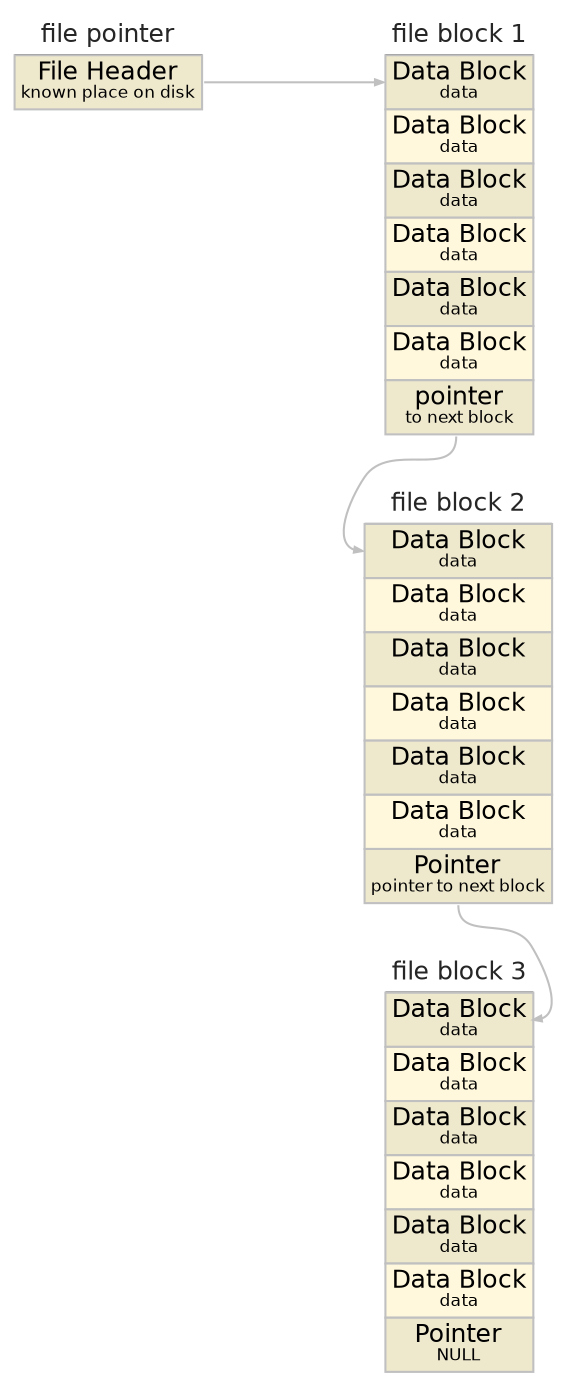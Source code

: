 digraph diag3 {
	graph [fontname=x rankdir=RL ranksep=1.0]
	node [fontname=Helvetica fontsize=10 height=0.2 margin="0.04 0.04" shape=none width=0.4]
	edge [arrowsize=0.4]
	box1:header -> box2:block1 [color=grey]
	box2:pointer -> box3:block1 [color=grey]
	box3:pointer -> box4:block1 [color=grey]
	subgraph left {
		box1 [label=<<table border="0.1" cellborder="1" cellspacing="0"><TR><TD sides="b"><font face="helvetica" color="grey15" point-size="12">file pointer</font></TD></TR><tr><td align="text" color="grey" bgcolor="cornsilk2" height="10" width="60" port="header"><font point-size="12">File Header</font><br></br><font point-size="8">known place on disk</font></td></tr></table>>]
		rank=sink
	}
	subgraph right {
		box2 [label=<<table border="0.1" cellborder="1" cellspacing="0"><TR><TD sides="b"><font face="helvetica" color="grey15" point-size="12">file block 1</font></TD></TR><tr><td align="text" color="grey" bgcolor="cornsilk2" height="10" width="60" port="block1"><font point-size="12">Data Block</font><br></br><font point-size="8">data</font></td></tr><tr><td align="text" color="grey" bgcolor="cornsilk" height="10" width="60" port="block2"><font point-size="12">Data Block</font><br></br><font point-size="8">data</font></td></tr><tr><td align="text" color="grey" bgcolor="cornsilk2" height="10" width="60" port="block3"><font point-size="12">Data Block</font><br></br><font point-size="8">data</font></td></tr><tr><td align="text" color="grey" bgcolor="cornsilk" height="10" width="60" port="block4"><font point-size="12">Data Block</font><br></br><font point-size="8">data</font></td></tr><tr><td align="text" color="grey" bgcolor="cornsilk2" height="10" width="60" port="block5"><font point-size="12">Data Block</font><br></br><font point-size="8">data</font></td></tr><tr><td align="text" color="grey" bgcolor="cornsilk" height="10" width="60" port="block6"><font point-size="12">Data Block</font><br></br><font point-size="8">data</font></td></tr><tr><td align="text" color="grey" bgcolor="cornsilk2" height="10" width="60" port="pointer"><font point-size="12">pointer</font><br></br><font point-size="8">to next block</font></td></tr></table>>]
		box3 [label=<<table border="0.1" cellborder="1" cellspacing="0"><TR><TD sides="b"><font face="helvetica" color="grey15" point-size="12">file block 2</font></TD></TR><tr><td align="text" color="grey" bgcolor="cornsilk2" height="10" width="60" port="block1"><font point-size="12">Data Block</font><br></br><font point-size="8">data</font></td></tr><tr><td align="text" color="grey" bgcolor="cornsilk" height="10" width="60" port="block2"><font point-size="12">Data Block</font><br></br><font point-size="8">data</font></td></tr><tr><td align="text" color="grey" bgcolor="cornsilk2" height="10" width="60" port="block3"><font point-size="12">Data Block</font><br></br><font point-size="8">data</font></td></tr><tr><td align="text" color="grey" bgcolor="cornsilk" height="10" width="60" port="block4"><font point-size="12">Data Block</font><br></br><font point-size="8">data</font></td></tr><tr><td align="text" color="grey" bgcolor="cornsilk2" height="10" width="60" port="block5"><font point-size="12">Data Block</font><br></br><font point-size="8">data</font></td></tr><tr><td align="text" color="grey" bgcolor="cornsilk" height="10" width="60" port="block6"><font point-size="12">Data Block</font><br></br><font point-size="8">data</font></td></tr><tr><td align="text" color="grey" bgcolor="cornsilk2" height="10" width="60" port="pointer"><font point-size="12">Pointer</font><br></br><font point-size="8">pointer to next block</font></td></tr></table>>]
		box4 [label=<<table border="0.1" cellborder="1" cellspacing="0"><TR><TD sides="b"><font face="helvetica" color="grey15" point-size="12">file block 3</font></TD></TR><tr><td align="text" color="grey" bgcolor="cornsilk2" height="10" width="60" port="block1"><font point-size="12">Data Block</font><br></br><font point-size="8">data</font></td></tr><tr><td align="text" color="grey" bgcolor="cornsilk" height="10" width="60" port="block2"><font point-size="12">Data Block</font><br></br><font point-size="8">data</font></td></tr><tr><td align="text" color="grey" bgcolor="cornsilk2" height="10" width="60" port="block3"><font point-size="12">Data Block</font><br></br><font point-size="8">data</font></td></tr><tr><td align="text" color="grey" bgcolor="cornsilk" height="10" width="60" port="block4"><font point-size="12">Data Block</font><br></br><font point-size="8">data</font></td></tr><tr><td align="text" color="grey" bgcolor="cornsilk2" height="10" width="60" port="block5"><font point-size="12">Data Block</font><br></br><font point-size="8">data</font></td></tr><tr><td align="text" color="grey" bgcolor="cornsilk" height="10" width="60" port="block6"><font point-size="12">Data Block</font><br></br><font point-size="8">data</font></td></tr><tr><td align="text" color="grey" bgcolor="cornsilk2" height="10" width="60" port="pointer"><font point-size="12">Pointer</font><br></br><font point-size="8">NULL</font></td></tr></table>>]
		rank=source
	}
}
